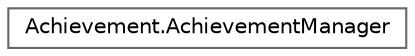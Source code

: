 digraph "Graphical Class Hierarchy"
{
 // LATEX_PDF_SIZE
  bgcolor="transparent";
  edge [fontname=Helvetica,fontsize=10,labelfontname=Helvetica,labelfontsize=10];
  node [fontname=Helvetica,fontsize=10,shape=box,height=0.2,width=0.4];
  rankdir="LR";
  Node0 [id="Node000000",label="Achievement.AchievementManager",height=0.2,width=0.4,color="grey40", fillcolor="white", style="filled",URL="$class_achievement_1_1_achievement_manager.html",tooltip=" "];
}
